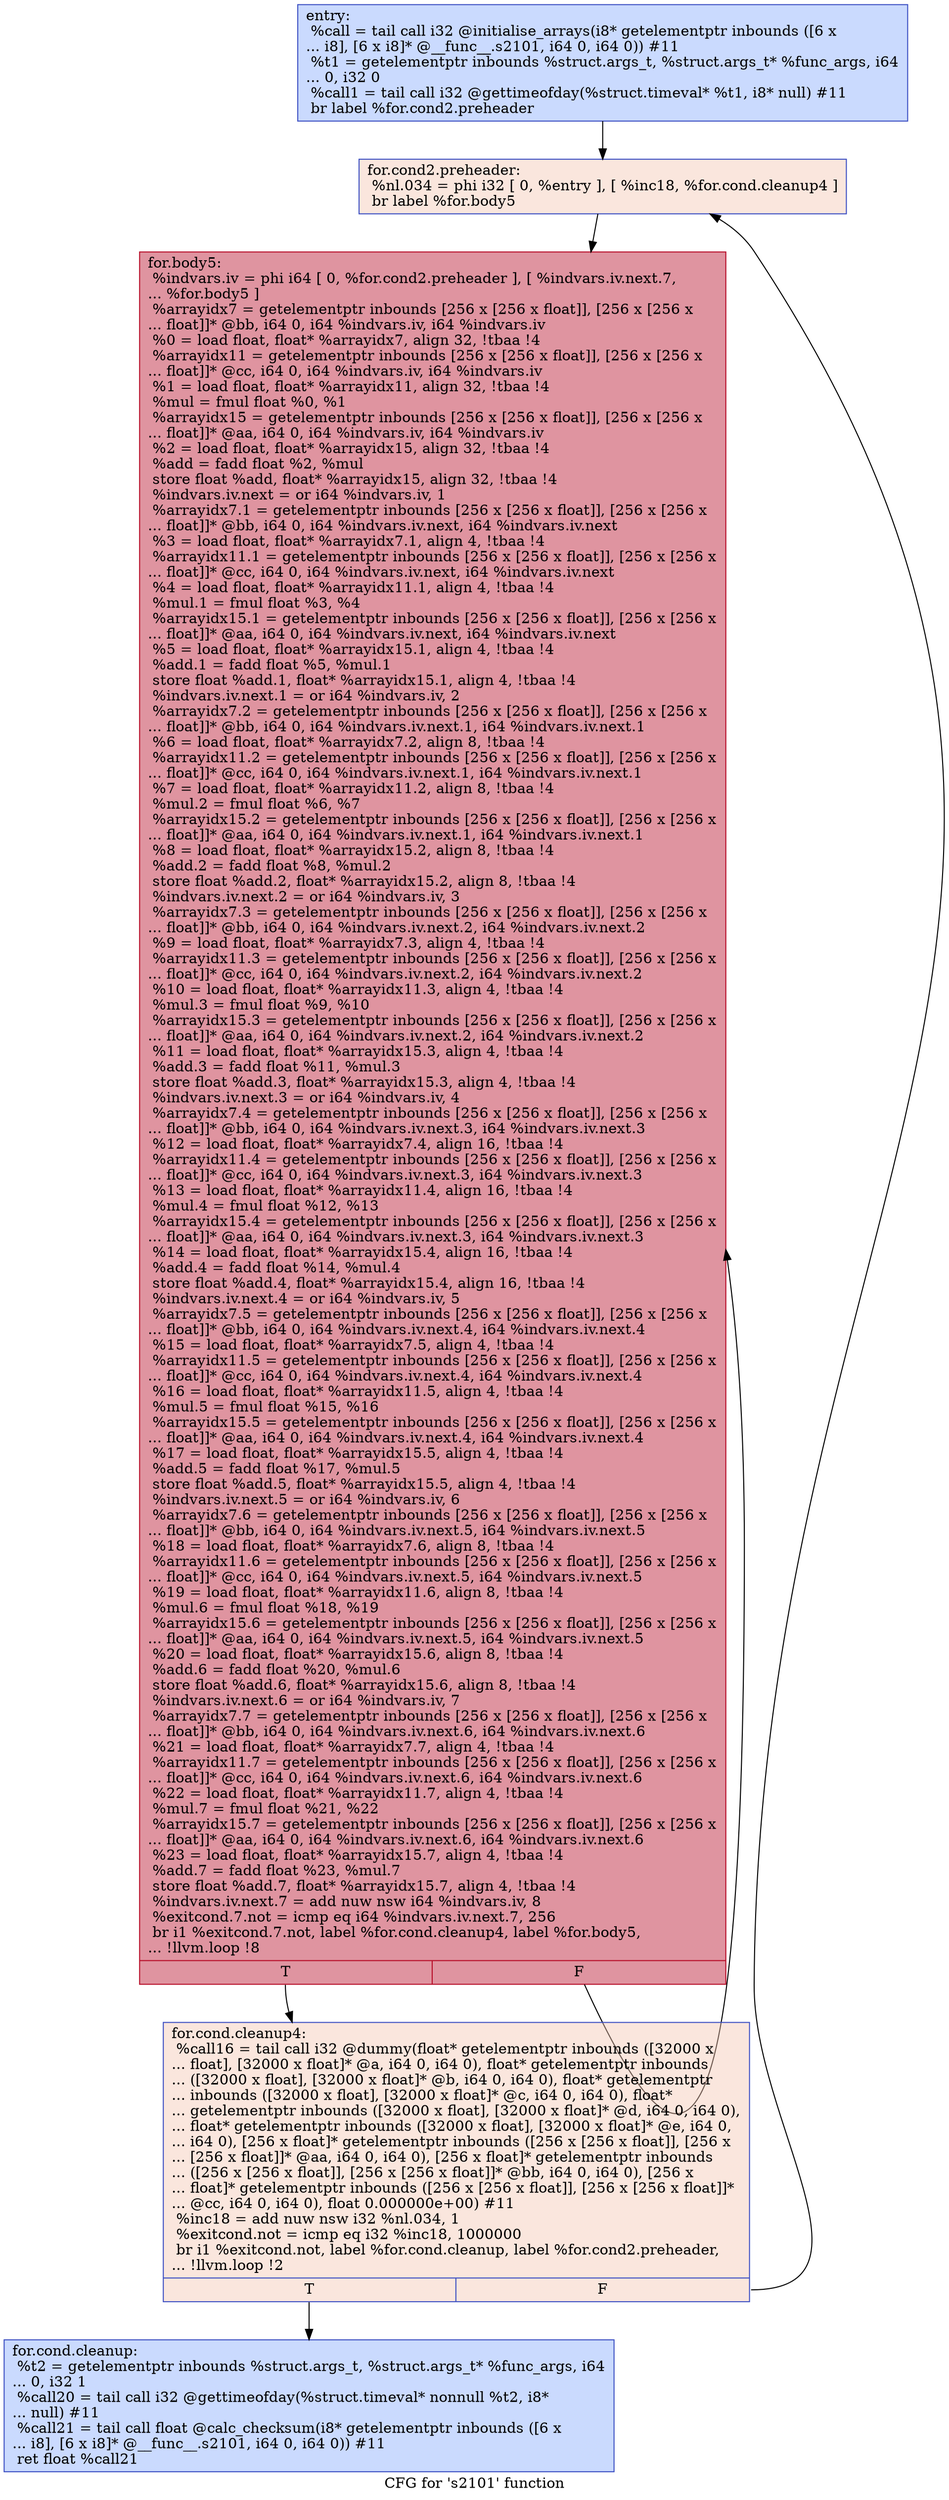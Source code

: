 digraph "CFG for 's2101' function" {
	label="CFG for 's2101' function";

	Node0x564c93bb4520 [shape=record,color="#3d50c3ff", style=filled, fillcolor="#88abfd70",label="{entry:\l  %call = tail call i32 @initialise_arrays(i8* getelementptr inbounds ([6 x\l... i8], [6 x i8]* @__func__.s2101, i64 0, i64 0)) #11\l  %t1 = getelementptr inbounds %struct.args_t, %struct.args_t* %func_args, i64\l... 0, i32 0\l  %call1 = tail call i32 @gettimeofday(%struct.timeval* %t1, i8* null) #11\l  br label %for.cond2.preheader\l}"];
	Node0x564c93bb4520 -> Node0x564c93bb49c0;
	Node0x564c93bb49c0 [shape=record,color="#3d50c3ff", style=filled, fillcolor="#f3c7b170",label="{for.cond2.preheader:                              \l  %nl.034 = phi i32 [ 0, %entry ], [ %inc18, %for.cond.cleanup4 ]\l  br label %for.body5\l}"];
	Node0x564c93bb49c0 -> Node0x564c93bb4bf0;
	Node0x564c93bb4d10 [shape=record,color="#3d50c3ff", style=filled, fillcolor="#88abfd70",label="{for.cond.cleanup:                                 \l  %t2 = getelementptr inbounds %struct.args_t, %struct.args_t* %func_args, i64\l... 0, i32 1\l  %call20 = tail call i32 @gettimeofday(%struct.timeval* nonnull %t2, i8*\l... null) #11\l  %call21 = tail call float @calc_checksum(i8* getelementptr inbounds ([6 x\l... i8], [6 x i8]* @__func__.s2101, i64 0, i64 0)) #11\l  ret float %call21\l}"];
	Node0x564c93bb4ae0 [shape=record,color="#3d50c3ff", style=filled, fillcolor="#f3c7b170",label="{for.cond.cleanup4:                                \l  %call16 = tail call i32 @dummy(float* getelementptr inbounds ([32000 x\l... float], [32000 x float]* @a, i64 0, i64 0), float* getelementptr inbounds\l... ([32000 x float], [32000 x float]* @b, i64 0, i64 0), float* getelementptr\l... inbounds ([32000 x float], [32000 x float]* @c, i64 0, i64 0), float*\l... getelementptr inbounds ([32000 x float], [32000 x float]* @d, i64 0, i64 0),\l... float* getelementptr inbounds ([32000 x float], [32000 x float]* @e, i64 0,\l... i64 0), [256 x float]* getelementptr inbounds ([256 x [256 x float]], [256 x\l... [256 x float]]* @aa, i64 0, i64 0), [256 x float]* getelementptr inbounds\l... ([256 x [256 x float]], [256 x [256 x float]]* @bb, i64 0, i64 0), [256 x\l... float]* getelementptr inbounds ([256 x [256 x float]], [256 x [256 x float]]*\l... @cc, i64 0, i64 0), float 0.000000e+00) #11\l  %inc18 = add nuw nsw i32 %nl.034, 1\l  %exitcond.not = icmp eq i32 %inc18, 1000000\l  br i1 %exitcond.not, label %for.cond.cleanup, label %for.cond2.preheader,\l... !llvm.loop !2\l|{<s0>T|<s1>F}}"];
	Node0x564c93bb4ae0:s0 -> Node0x564c93bb4d10;
	Node0x564c93bb4ae0:s1 -> Node0x564c93bb49c0;
	Node0x564c93bb4bf0 [shape=record,color="#b70d28ff", style=filled, fillcolor="#b70d2870",label="{for.body5:                                        \l  %indvars.iv = phi i64 [ 0, %for.cond2.preheader ], [ %indvars.iv.next.7,\l... %for.body5 ]\l  %arrayidx7 = getelementptr inbounds [256 x [256 x float]], [256 x [256 x\l... float]]* @bb, i64 0, i64 %indvars.iv, i64 %indvars.iv\l  %0 = load float, float* %arrayidx7, align 32, !tbaa !4\l  %arrayidx11 = getelementptr inbounds [256 x [256 x float]], [256 x [256 x\l... float]]* @cc, i64 0, i64 %indvars.iv, i64 %indvars.iv\l  %1 = load float, float* %arrayidx11, align 32, !tbaa !4\l  %mul = fmul float %0, %1\l  %arrayidx15 = getelementptr inbounds [256 x [256 x float]], [256 x [256 x\l... float]]* @aa, i64 0, i64 %indvars.iv, i64 %indvars.iv\l  %2 = load float, float* %arrayidx15, align 32, !tbaa !4\l  %add = fadd float %2, %mul\l  store float %add, float* %arrayidx15, align 32, !tbaa !4\l  %indvars.iv.next = or i64 %indvars.iv, 1\l  %arrayidx7.1 = getelementptr inbounds [256 x [256 x float]], [256 x [256 x\l... float]]* @bb, i64 0, i64 %indvars.iv.next, i64 %indvars.iv.next\l  %3 = load float, float* %arrayidx7.1, align 4, !tbaa !4\l  %arrayidx11.1 = getelementptr inbounds [256 x [256 x float]], [256 x [256 x\l... float]]* @cc, i64 0, i64 %indvars.iv.next, i64 %indvars.iv.next\l  %4 = load float, float* %arrayidx11.1, align 4, !tbaa !4\l  %mul.1 = fmul float %3, %4\l  %arrayidx15.1 = getelementptr inbounds [256 x [256 x float]], [256 x [256 x\l... float]]* @aa, i64 0, i64 %indvars.iv.next, i64 %indvars.iv.next\l  %5 = load float, float* %arrayidx15.1, align 4, !tbaa !4\l  %add.1 = fadd float %5, %mul.1\l  store float %add.1, float* %arrayidx15.1, align 4, !tbaa !4\l  %indvars.iv.next.1 = or i64 %indvars.iv, 2\l  %arrayidx7.2 = getelementptr inbounds [256 x [256 x float]], [256 x [256 x\l... float]]* @bb, i64 0, i64 %indvars.iv.next.1, i64 %indvars.iv.next.1\l  %6 = load float, float* %arrayidx7.2, align 8, !tbaa !4\l  %arrayidx11.2 = getelementptr inbounds [256 x [256 x float]], [256 x [256 x\l... float]]* @cc, i64 0, i64 %indvars.iv.next.1, i64 %indvars.iv.next.1\l  %7 = load float, float* %arrayidx11.2, align 8, !tbaa !4\l  %mul.2 = fmul float %6, %7\l  %arrayidx15.2 = getelementptr inbounds [256 x [256 x float]], [256 x [256 x\l... float]]* @aa, i64 0, i64 %indvars.iv.next.1, i64 %indvars.iv.next.1\l  %8 = load float, float* %arrayidx15.2, align 8, !tbaa !4\l  %add.2 = fadd float %8, %mul.2\l  store float %add.2, float* %arrayidx15.2, align 8, !tbaa !4\l  %indvars.iv.next.2 = or i64 %indvars.iv, 3\l  %arrayidx7.3 = getelementptr inbounds [256 x [256 x float]], [256 x [256 x\l... float]]* @bb, i64 0, i64 %indvars.iv.next.2, i64 %indvars.iv.next.2\l  %9 = load float, float* %arrayidx7.3, align 4, !tbaa !4\l  %arrayidx11.3 = getelementptr inbounds [256 x [256 x float]], [256 x [256 x\l... float]]* @cc, i64 0, i64 %indvars.iv.next.2, i64 %indvars.iv.next.2\l  %10 = load float, float* %arrayidx11.3, align 4, !tbaa !4\l  %mul.3 = fmul float %9, %10\l  %arrayidx15.3 = getelementptr inbounds [256 x [256 x float]], [256 x [256 x\l... float]]* @aa, i64 0, i64 %indvars.iv.next.2, i64 %indvars.iv.next.2\l  %11 = load float, float* %arrayidx15.3, align 4, !tbaa !4\l  %add.3 = fadd float %11, %mul.3\l  store float %add.3, float* %arrayidx15.3, align 4, !tbaa !4\l  %indvars.iv.next.3 = or i64 %indvars.iv, 4\l  %arrayidx7.4 = getelementptr inbounds [256 x [256 x float]], [256 x [256 x\l... float]]* @bb, i64 0, i64 %indvars.iv.next.3, i64 %indvars.iv.next.3\l  %12 = load float, float* %arrayidx7.4, align 16, !tbaa !4\l  %arrayidx11.4 = getelementptr inbounds [256 x [256 x float]], [256 x [256 x\l... float]]* @cc, i64 0, i64 %indvars.iv.next.3, i64 %indvars.iv.next.3\l  %13 = load float, float* %arrayidx11.4, align 16, !tbaa !4\l  %mul.4 = fmul float %12, %13\l  %arrayidx15.4 = getelementptr inbounds [256 x [256 x float]], [256 x [256 x\l... float]]* @aa, i64 0, i64 %indvars.iv.next.3, i64 %indvars.iv.next.3\l  %14 = load float, float* %arrayidx15.4, align 16, !tbaa !4\l  %add.4 = fadd float %14, %mul.4\l  store float %add.4, float* %arrayidx15.4, align 16, !tbaa !4\l  %indvars.iv.next.4 = or i64 %indvars.iv, 5\l  %arrayidx7.5 = getelementptr inbounds [256 x [256 x float]], [256 x [256 x\l... float]]* @bb, i64 0, i64 %indvars.iv.next.4, i64 %indvars.iv.next.4\l  %15 = load float, float* %arrayidx7.5, align 4, !tbaa !4\l  %arrayidx11.5 = getelementptr inbounds [256 x [256 x float]], [256 x [256 x\l... float]]* @cc, i64 0, i64 %indvars.iv.next.4, i64 %indvars.iv.next.4\l  %16 = load float, float* %arrayidx11.5, align 4, !tbaa !4\l  %mul.5 = fmul float %15, %16\l  %arrayidx15.5 = getelementptr inbounds [256 x [256 x float]], [256 x [256 x\l... float]]* @aa, i64 0, i64 %indvars.iv.next.4, i64 %indvars.iv.next.4\l  %17 = load float, float* %arrayidx15.5, align 4, !tbaa !4\l  %add.5 = fadd float %17, %mul.5\l  store float %add.5, float* %arrayidx15.5, align 4, !tbaa !4\l  %indvars.iv.next.5 = or i64 %indvars.iv, 6\l  %arrayidx7.6 = getelementptr inbounds [256 x [256 x float]], [256 x [256 x\l... float]]* @bb, i64 0, i64 %indvars.iv.next.5, i64 %indvars.iv.next.5\l  %18 = load float, float* %arrayidx7.6, align 8, !tbaa !4\l  %arrayidx11.6 = getelementptr inbounds [256 x [256 x float]], [256 x [256 x\l... float]]* @cc, i64 0, i64 %indvars.iv.next.5, i64 %indvars.iv.next.5\l  %19 = load float, float* %arrayidx11.6, align 8, !tbaa !4\l  %mul.6 = fmul float %18, %19\l  %arrayidx15.6 = getelementptr inbounds [256 x [256 x float]], [256 x [256 x\l... float]]* @aa, i64 0, i64 %indvars.iv.next.5, i64 %indvars.iv.next.5\l  %20 = load float, float* %arrayidx15.6, align 8, !tbaa !4\l  %add.6 = fadd float %20, %mul.6\l  store float %add.6, float* %arrayidx15.6, align 8, !tbaa !4\l  %indvars.iv.next.6 = or i64 %indvars.iv, 7\l  %arrayidx7.7 = getelementptr inbounds [256 x [256 x float]], [256 x [256 x\l... float]]* @bb, i64 0, i64 %indvars.iv.next.6, i64 %indvars.iv.next.6\l  %21 = load float, float* %arrayidx7.7, align 4, !tbaa !4\l  %arrayidx11.7 = getelementptr inbounds [256 x [256 x float]], [256 x [256 x\l... float]]* @cc, i64 0, i64 %indvars.iv.next.6, i64 %indvars.iv.next.6\l  %22 = load float, float* %arrayidx11.7, align 4, !tbaa !4\l  %mul.7 = fmul float %21, %22\l  %arrayidx15.7 = getelementptr inbounds [256 x [256 x float]], [256 x [256 x\l... float]]* @aa, i64 0, i64 %indvars.iv.next.6, i64 %indvars.iv.next.6\l  %23 = load float, float* %arrayidx15.7, align 4, !tbaa !4\l  %add.7 = fadd float %23, %mul.7\l  store float %add.7, float* %arrayidx15.7, align 4, !tbaa !4\l  %indvars.iv.next.7 = add nuw nsw i64 %indvars.iv, 8\l  %exitcond.7.not = icmp eq i64 %indvars.iv.next.7, 256\l  br i1 %exitcond.7.not, label %for.cond.cleanup4, label %for.body5,\l... !llvm.loop !8\l|{<s0>T|<s1>F}}"];
	Node0x564c93bb4bf0:s0 -> Node0x564c93bb4ae0;
	Node0x564c93bb4bf0:s1 -> Node0x564c93bb4bf0;
}
